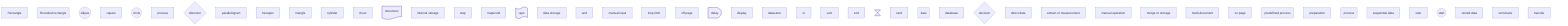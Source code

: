 flowchart TD
n02@{ shape: rect, label: Rectangle }
n03@{ shape: rounded, label: Rounded rectangle }
n04@{ shape: circ, label: ellipse }
n05@{ shape: rect, label: square }
n06@{ shape: circ, label: circle }
n07@{ shape: rect, label: process }
n08@{ shape: diam, label: diamond }
n09@{ shape: rect, label: parallelogram }
n010@{ shape: rect, label: hexagon }
n011@{ shape: rect, label: triangle }
n012@{ shape: rect, label: cylinder }
n013@{ shape: rect, label: cloud }
n014@{ shape: doc, label: document }
n015@{ shape: rect, label: internal storage }
n016@{ shape: rect, label: step }
n017@{ shape: rect, label: trapezoid }
n018@{ shape: flag, label: tape }
n019@{ shape: rect, label: data storage }
n020@{ shape: rect, label: and }
n021@{ shape: rect, label: manual input }
n022@{ shape: rect, label: loop limit }
n023@{ shape: rect, label: off page }
n024@{ shape: delay, label: delay }
n025@{ shape: rect, label: display }
n026@{ shape: rect, label: datastore }
n027@{ shape: rect, label: or }
n028@{ shape: rect, label: sum }
n029@{ shape: rect, label: sort }
n030@{ shape: hourglass, label: collate }
n031@{ shape: rect, label: card }
n032@{ shape: rounded, label: data }
n033@{ shape: rect, label: database }
n034@{ shape: diam, label: decision }
n035@{ shape: rect, label: direct data }
n036@{ shape: rect, label: extract or measurement }
n037@{ shape: rect, label: manual operation }
n038@{ shape: rect, label: merge or storage }
n039@{ shape: rect, label: multi-document }
n040@{ shape: rect, label: on page }
n041@{ shape: rounded, label: predefined process }
n042@{ shape: rect, label: preparation }
n043@{ shape: rounded, label: process #2 }
n045@{ shape: rect, label: sequential data }
n046@{ shape: rect, label: start }
n047@{ shape: circ, label: start #2 }
n048@{ shape: rect, label: stored data }
n049@{ shape: rect, label: terminator }
n050@{ shape: rect, label: transfer }